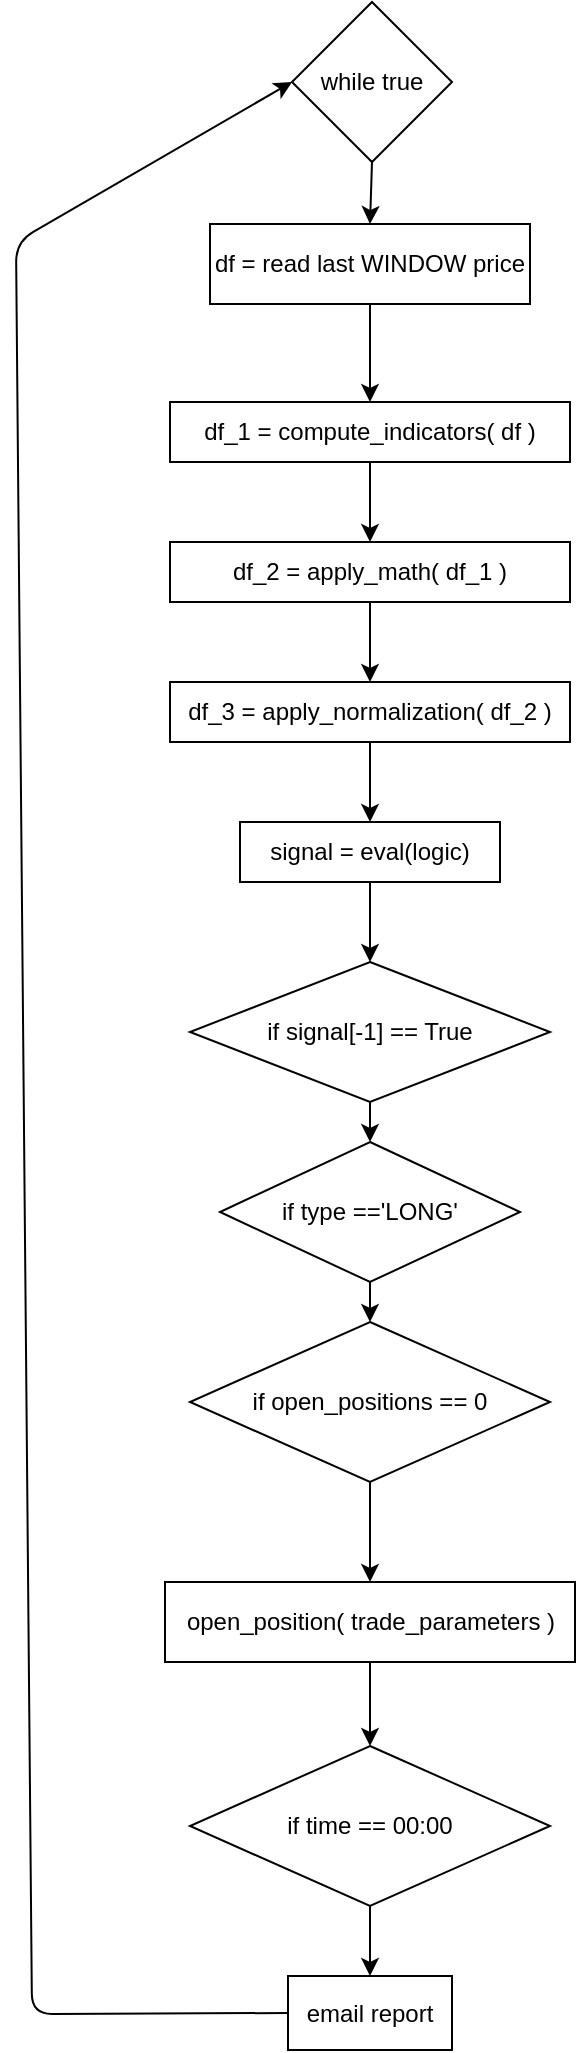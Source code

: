 <mxfile>
    <diagram id="5umHpTAOhzJcNqZdRIM7" name="Page-1">
        <mxGraphModel dx="1015" dy="694" grid="0" gridSize="10" guides="1" tooltips="1" connect="1" arrows="1" fold="1" page="1" pageScale="1" pageWidth="850" pageHeight="1100" math="0" shadow="0">
            <root>
                <mxCell id="0"/>
                <mxCell id="1" parent="0"/>
                <mxCell id="20" value="" style="edgeStyle=none;html=1;" edge="1" parent="1" source="2" target="3">
                    <mxGeometry relative="1" as="geometry"/>
                </mxCell>
                <mxCell id="2" value="df = read last WINDOW price" style="rounded=0;whiteSpace=wrap;html=1;gradientColor=#ffffff;" vertex="1" parent="1">
                    <mxGeometry x="325" y="111" width="160" height="40" as="geometry"/>
                </mxCell>
                <mxCell id="16" value="" style="edgeStyle=none;html=1;" edge="1" parent="1" source="3" target="4">
                    <mxGeometry relative="1" as="geometry"/>
                </mxCell>
                <mxCell id="3" value="df_1 = compute_indicators( df )" style="rounded=0;whiteSpace=wrap;html=1;" vertex="1" parent="1">
                    <mxGeometry x="305" y="200" width="200" height="30" as="geometry"/>
                </mxCell>
                <mxCell id="15" value="" style="edgeStyle=none;html=1;" edge="1" parent="1" source="4" target="5">
                    <mxGeometry relative="1" as="geometry"/>
                </mxCell>
                <mxCell id="4" value="df_2 = apply_math( df_1 )" style="rounded=0;whiteSpace=wrap;html=1;" vertex="1" parent="1">
                    <mxGeometry x="305" y="270" width="200" height="30" as="geometry"/>
                </mxCell>
                <mxCell id="14" value="" style="edgeStyle=none;html=1;" edge="1" parent="1" source="5" target="6">
                    <mxGeometry relative="1" as="geometry"/>
                </mxCell>
                <mxCell id="5" value="df_3 = apply_normalization( df_2 )" style="rounded=0;whiteSpace=wrap;html=1;" vertex="1" parent="1">
                    <mxGeometry x="305" y="340" width="200" height="30" as="geometry"/>
                </mxCell>
                <mxCell id="13" value="" style="edgeStyle=none;html=1;" edge="1" parent="1" source="6" target="7">
                    <mxGeometry relative="1" as="geometry"/>
                </mxCell>
                <mxCell id="6" value="signal = eval(logic)" style="rounded=0;whiteSpace=wrap;html=1;" vertex="1" parent="1">
                    <mxGeometry x="340" y="410" width="130" height="30" as="geometry"/>
                </mxCell>
                <mxCell id="10" value="" style="edgeStyle=none;html=1;" edge="1" parent="1" source="7" target="9">
                    <mxGeometry relative="1" as="geometry"/>
                </mxCell>
                <mxCell id="7" value="if signal[-1] == True" style="rhombus;whiteSpace=wrap;html=1;" vertex="1" parent="1">
                    <mxGeometry x="315" y="480" width="180" height="70" as="geometry"/>
                </mxCell>
                <mxCell id="12" value="" style="edgeStyle=none;html=1;" edge="1" parent="1" source="9" target="11">
                    <mxGeometry relative="1" as="geometry"/>
                </mxCell>
                <mxCell id="9" value="if type =='LONG'" style="rhombus;whiteSpace=wrap;html=1;" vertex="1" parent="1">
                    <mxGeometry x="330" y="570" width="150" height="70" as="geometry"/>
                </mxCell>
                <mxCell id="19" value="" style="edgeStyle=none;html=1;" edge="1" parent="1" source="11" target="18">
                    <mxGeometry relative="1" as="geometry"/>
                </mxCell>
                <mxCell id="11" value="if open_positions == 0" style="rhombus;whiteSpace=wrap;html=1;" vertex="1" parent="1">
                    <mxGeometry x="315" y="660" width="180" height="80" as="geometry"/>
                </mxCell>
                <mxCell id="24" value="" style="edgeStyle=none;html=1;" edge="1" parent="1" source="18" target="21">
                    <mxGeometry relative="1" as="geometry"/>
                </mxCell>
                <mxCell id="18" value="open_position( trade_parameters )" style="rounded=0;whiteSpace=wrap;html=1;" vertex="1" parent="1">
                    <mxGeometry x="302.5" y="790" width="205" height="40" as="geometry"/>
                </mxCell>
                <mxCell id="23" value="" style="edgeStyle=none;html=1;" edge="1" parent="1" source="21" target="22">
                    <mxGeometry relative="1" as="geometry"/>
                </mxCell>
                <mxCell id="21" value="if time == 00:00" style="rhombus;whiteSpace=wrap;html=1;" vertex="1" parent="1">
                    <mxGeometry x="315" y="872" width="180" height="80" as="geometry"/>
                </mxCell>
                <mxCell id="25" style="edgeStyle=none;html=1;exitX=0;exitY=0.5;exitDx=0;exitDy=0;entryX=0;entryY=0.5;entryDx=0;entryDy=0;" edge="1" parent="1" source="22" target="26">
                    <mxGeometry relative="1" as="geometry">
                        <Array as="points">
                            <mxPoint x="236" y="1006"/>
                            <mxPoint x="228" y="120"/>
                        </Array>
                    </mxGeometry>
                </mxCell>
                <mxCell id="22" value="email report" style="rounded=0;whiteSpace=wrap;html=1;gradientColor=#ffffff;" vertex="1" parent="1">
                    <mxGeometry x="364" y="987" width="82" height="37" as="geometry"/>
                </mxCell>
                <mxCell id="30" style="edgeStyle=none;html=1;exitX=0.5;exitY=1;exitDx=0;exitDy=0;entryX=0.5;entryY=0;entryDx=0;entryDy=0;" edge="1" parent="1" source="26" target="2">
                    <mxGeometry relative="1" as="geometry"/>
                </mxCell>
                <mxCell id="26" value="while true" style="rhombus;whiteSpace=wrap;html=1;gradientColor=#ffffff;" vertex="1" parent="1">
                    <mxGeometry x="366" width="80" height="80" as="geometry"/>
                </mxCell>
            </root>
        </mxGraphModel>
    </diagram>
</mxfile>